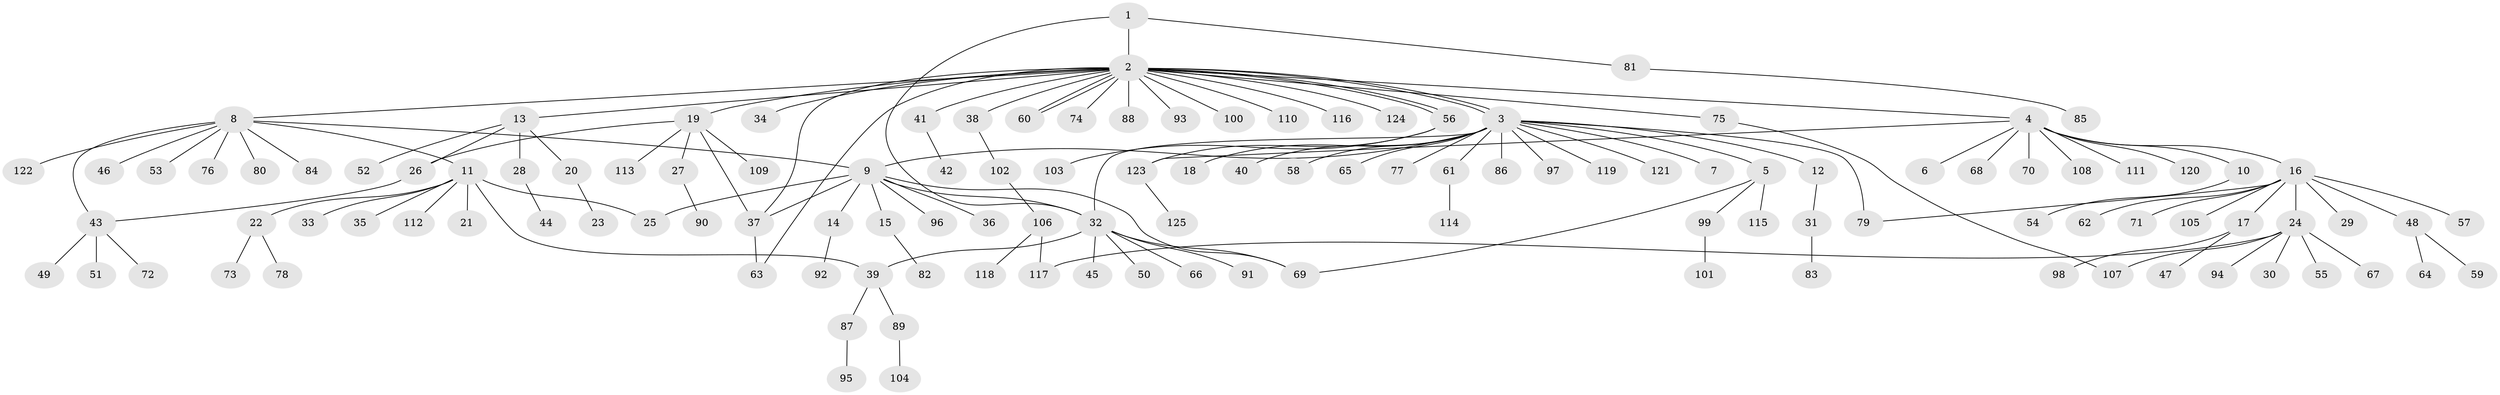 // Generated by graph-tools (version 1.1) at 2025/25/03/09/25 03:25:56]
// undirected, 125 vertices, 143 edges
graph export_dot {
graph [start="1"]
  node [color=gray90,style=filled];
  1;
  2;
  3;
  4;
  5;
  6;
  7;
  8;
  9;
  10;
  11;
  12;
  13;
  14;
  15;
  16;
  17;
  18;
  19;
  20;
  21;
  22;
  23;
  24;
  25;
  26;
  27;
  28;
  29;
  30;
  31;
  32;
  33;
  34;
  35;
  36;
  37;
  38;
  39;
  40;
  41;
  42;
  43;
  44;
  45;
  46;
  47;
  48;
  49;
  50;
  51;
  52;
  53;
  54;
  55;
  56;
  57;
  58;
  59;
  60;
  61;
  62;
  63;
  64;
  65;
  66;
  67;
  68;
  69;
  70;
  71;
  72;
  73;
  74;
  75;
  76;
  77;
  78;
  79;
  80;
  81;
  82;
  83;
  84;
  85;
  86;
  87;
  88;
  89;
  90;
  91;
  92;
  93;
  94;
  95;
  96;
  97;
  98;
  99;
  100;
  101;
  102;
  103;
  104;
  105;
  106;
  107;
  108;
  109;
  110;
  111;
  112;
  113;
  114;
  115;
  116;
  117;
  118;
  119;
  120;
  121;
  122;
  123;
  124;
  125;
  1 -- 2;
  1 -- 32;
  1 -- 81;
  2 -- 3;
  2 -- 3;
  2 -- 4;
  2 -- 8;
  2 -- 13;
  2 -- 19;
  2 -- 34;
  2 -- 37;
  2 -- 38;
  2 -- 41;
  2 -- 56;
  2 -- 56;
  2 -- 60;
  2 -- 60;
  2 -- 63;
  2 -- 74;
  2 -- 75;
  2 -- 88;
  2 -- 93;
  2 -- 100;
  2 -- 110;
  2 -- 116;
  2 -- 124;
  3 -- 5;
  3 -- 7;
  3 -- 9;
  3 -- 12;
  3 -- 18;
  3 -- 32;
  3 -- 40;
  3 -- 58;
  3 -- 61;
  3 -- 65;
  3 -- 77;
  3 -- 79;
  3 -- 86;
  3 -- 97;
  3 -- 119;
  3 -- 121;
  4 -- 6;
  4 -- 10;
  4 -- 16;
  4 -- 68;
  4 -- 70;
  4 -- 108;
  4 -- 111;
  4 -- 120;
  4 -- 123;
  5 -- 69;
  5 -- 99;
  5 -- 115;
  8 -- 9;
  8 -- 11;
  8 -- 43;
  8 -- 46;
  8 -- 53;
  8 -- 76;
  8 -- 80;
  8 -- 84;
  8 -- 122;
  9 -- 14;
  9 -- 15;
  9 -- 25;
  9 -- 32;
  9 -- 36;
  9 -- 37;
  9 -- 69;
  9 -- 96;
  10 -- 54;
  11 -- 21;
  11 -- 22;
  11 -- 25;
  11 -- 33;
  11 -- 35;
  11 -- 39;
  11 -- 112;
  12 -- 31;
  13 -- 20;
  13 -- 26;
  13 -- 28;
  13 -- 52;
  14 -- 92;
  15 -- 82;
  16 -- 17;
  16 -- 24;
  16 -- 29;
  16 -- 48;
  16 -- 57;
  16 -- 62;
  16 -- 71;
  16 -- 79;
  16 -- 105;
  17 -- 47;
  17 -- 98;
  19 -- 26;
  19 -- 27;
  19 -- 37;
  19 -- 109;
  19 -- 113;
  20 -- 23;
  22 -- 73;
  22 -- 78;
  24 -- 30;
  24 -- 55;
  24 -- 67;
  24 -- 94;
  24 -- 107;
  24 -- 117;
  26 -- 43;
  27 -- 90;
  28 -- 44;
  31 -- 83;
  32 -- 39;
  32 -- 45;
  32 -- 50;
  32 -- 66;
  32 -- 69;
  32 -- 91;
  37 -- 63;
  38 -- 102;
  39 -- 87;
  39 -- 89;
  41 -- 42;
  43 -- 49;
  43 -- 51;
  43 -- 72;
  48 -- 59;
  48 -- 64;
  56 -- 103;
  56 -- 123;
  61 -- 114;
  75 -- 107;
  81 -- 85;
  87 -- 95;
  89 -- 104;
  99 -- 101;
  102 -- 106;
  106 -- 117;
  106 -- 118;
  123 -- 125;
}
